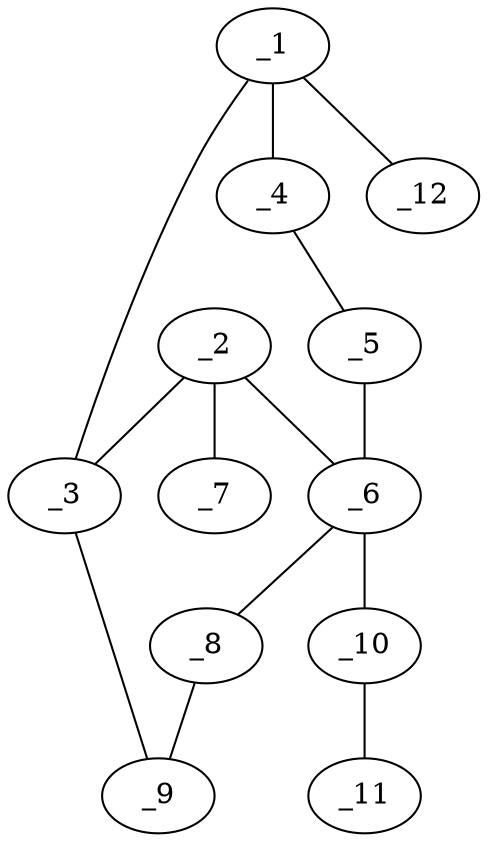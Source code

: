 graph molid646203 {
	_1	 [charge=0,
		chem=1,
		symbol="C  ",
		x="2.7431",
		y="-0.2832"];
	_3	 [charge=0,
		chem=1,
		symbol="C  ",
		x="5.3461",
		y="0.5246"];
	_1 -- _3	 [valence=1];
	_4	 [charge=0,
		chem=1,
		symbol="C  ",
		x="2.6386",
		y="-1.2778"];
	_1 -- _4	 [valence=2];
	_12	 [charge=0,
		chem=1,
		symbol="C  ",
		x=2,
		y="0.3859"];
	_1 -- _12	 [valence=1];
	_2	 [charge=0,
		chem=1,
		symbol="C  ",
		x="4.6095",
		y="1.5072"];
	_2 -- _3	 [valence=1];
	_6	 [charge=0,
		chem=1,
		symbol="C  ",
		x="5.0873",
		y="-0.4414"];
	_2 -- _6	 [valence=1];
	_7	 [charge=0,
		chem=2,
		symbol="O  ",
		x="4.1095",
		y="2.3732"];
	_2 -- _7	 [valence=1];
	_9	 [charge=0,
		chem=1,
		symbol="C  ",
		x="7.1781",
		y="-0.2342"];
	_3 -- _9	 [valence=1];
	_5	 [charge=0,
		chem=1,
		symbol="C  ",
		x="3.5522",
		y="-1.6845"];
	_4 -- _5	 [valence=1];
	_5 -- _6	 [valence=1];
	_8	 [charge=0,
		chem=1,
		symbol="C  ",
		x="6.9193",
		y="-1.2002"];
	_6 -- _8	 [valence=1];
	_10	 [charge=0,
		chem=1,
		symbol="C  ",
		x="4.8285",
		y="-1.4073"];
	_6 -- _10	 [valence=1];
	_8 -- _9	 [valence=1];
	_11	 [charge=0,
		chem=4,
		symbol="N  ",
		x="4.5697",
		y="-2.3732"];
	_10 -- _11	 [valence=3];
}

